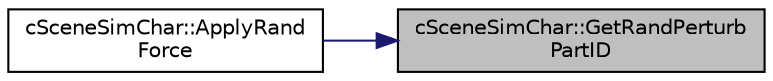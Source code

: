 digraph "cSceneSimChar::GetRandPerturbPartID"
{
 // LATEX_PDF_SIZE
  edge [fontname="Helvetica",fontsize="10",labelfontname="Helvetica",labelfontsize="10"];
  node [fontname="Helvetica",fontsize="10",shape=record];
  rankdir="RL";
  Node1 [label="cSceneSimChar::GetRandPerturb\lPartID",height=0.2,width=0.4,color="black", fillcolor="grey75", style="filled", fontcolor="black",tooltip=" "];
  Node1 -> Node2 [dir="back",color="midnightblue",fontsize="10",style="solid",fontname="Helvetica"];
  Node2 [label="cSceneSimChar::ApplyRand\lForce",height=0.2,width=0.4,color="black", fillcolor="white", style="filled",URL="$classc_scene_sim_char.html#a3e832b1a4e64fb61614347d772d895db",tooltip=" "];
}
